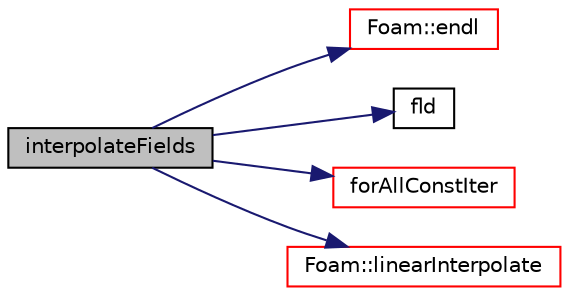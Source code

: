 digraph "interpolateFields"
{
  bgcolor="transparent";
  edge [fontname="Helvetica",fontsize="10",labelfontname="Helvetica",labelfontsize="10"];
  node [fontname="Helvetica",fontsize="10",shape=record];
  rankdir="LR";
  Node303 [label="interpolateFields",height=0.2,width=0.4,color="black", fillcolor="grey75", style="filled", fontcolor="black"];
  Node303 -> Node304 [color="midnightblue",fontsize="10",style="solid",fontname="Helvetica"];
  Node304 [label="Foam::endl",height=0.2,width=0.4,color="red",URL="$a21851.html#a2db8fe02a0d3909e9351bb4275b23ce4",tooltip="Add newline and flush stream. "];
  Node303 -> Node306 [color="midnightblue",fontsize="10",style="solid",fontname="Helvetica"];
  Node306 [label="fld",height=0.2,width=0.4,color="black",URL="$a19337.html#a378472d1f8b33eeefbda63a947476c8c"];
  Node303 -> Node307 [color="midnightblue",fontsize="10",style="solid",fontname="Helvetica"];
  Node307 [label="forAllConstIter",height=0.2,width=0.4,color="red",URL="$a39311.html#ae21e2836509b0fa7f7cedf6493b11b09"];
  Node303 -> Node602 [color="midnightblue",fontsize="10",style="solid",fontname="Helvetica"];
  Node602 [label="Foam::linearInterpolate",height=0.2,width=0.4,color="red",URL="$a21851.html#a77094c8cc487d2a53de247336f41e78f"];
}
